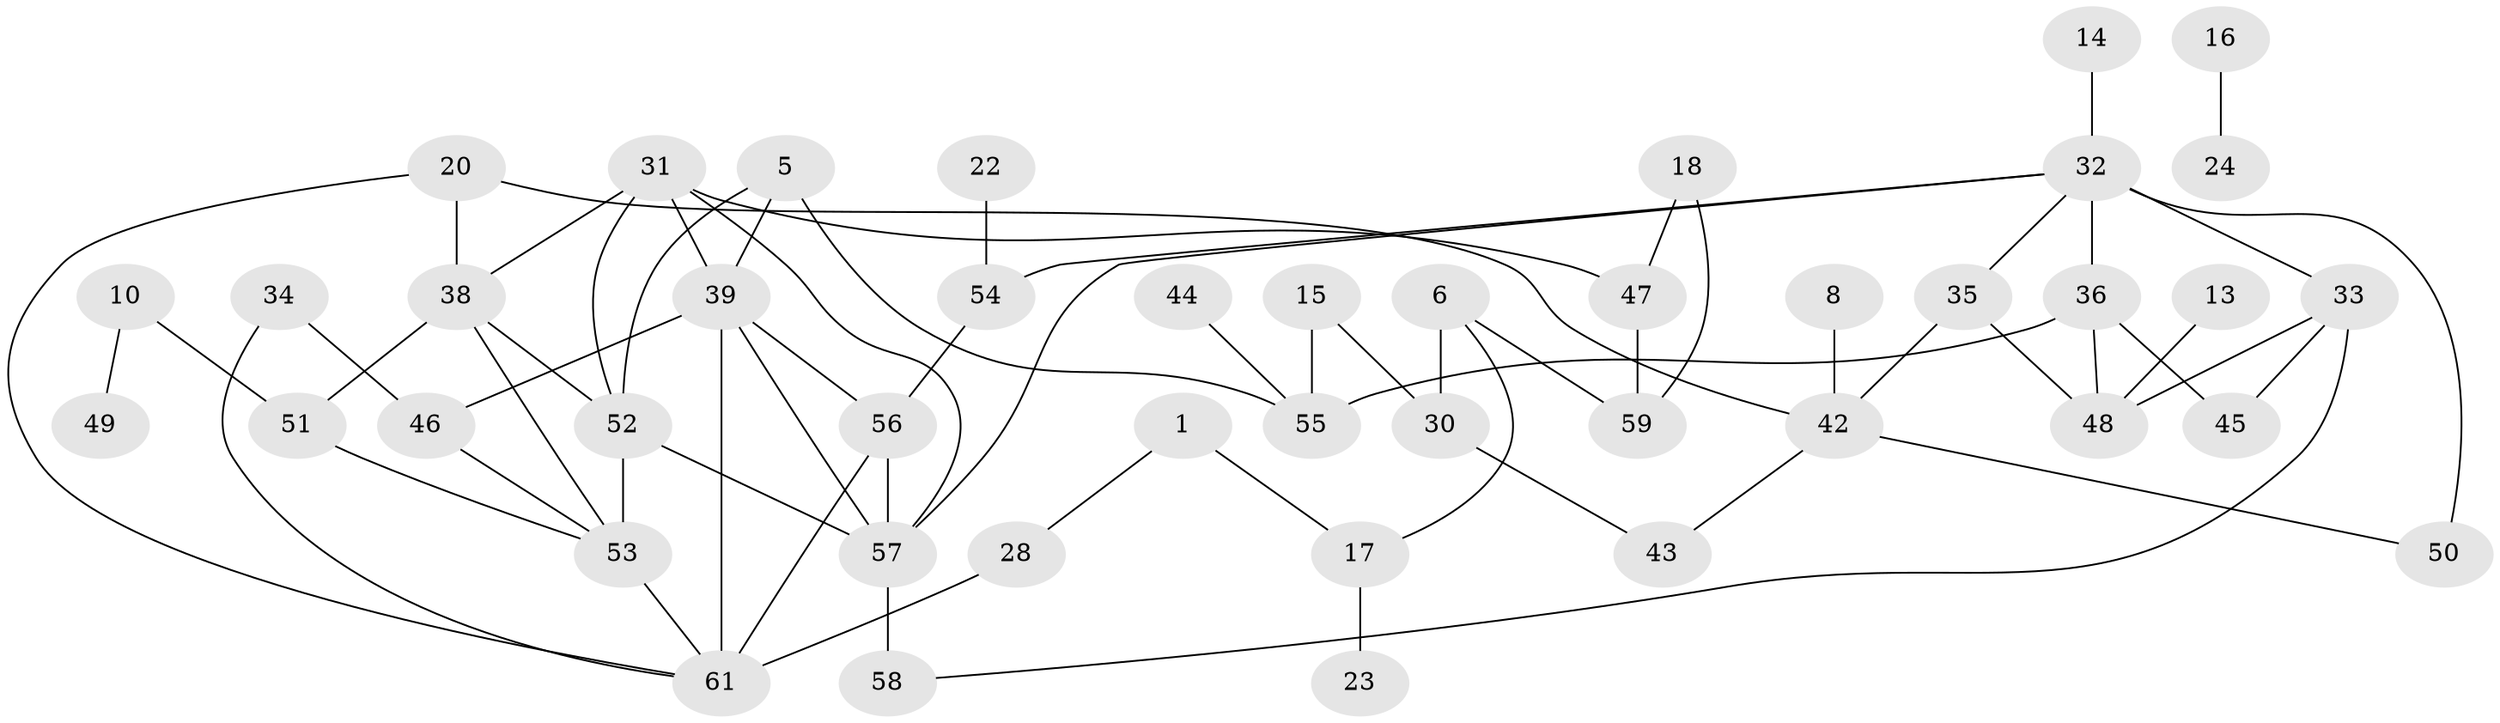 // original degree distribution, {4: 0.13114754098360656, 3: 0.21311475409836064, 2: 0.29508196721311475, 5: 0.05737704918032787, 1: 0.1557377049180328, 0: 0.13114754098360656, 6: 0.01639344262295082}
// Generated by graph-tools (version 1.1) at 2025/00/03/09/25 03:00:48]
// undirected, 44 vertices, 66 edges
graph export_dot {
graph [start="1"]
  node [color=gray90,style=filled];
  1;
  5;
  6;
  8;
  10;
  13;
  14;
  15;
  16;
  17;
  18;
  20;
  22;
  23;
  24;
  28;
  30;
  31;
  32;
  33;
  34;
  35;
  36;
  38;
  39;
  42;
  43;
  44;
  45;
  46;
  47;
  48;
  49;
  50;
  51;
  52;
  53;
  54;
  55;
  56;
  57;
  58;
  59;
  61;
  1 -- 17 [weight=1.0];
  1 -- 28 [weight=1.0];
  5 -- 39 [weight=1.0];
  5 -- 52 [weight=1.0];
  5 -- 55 [weight=1.0];
  6 -- 17 [weight=1.0];
  6 -- 30 [weight=1.0];
  6 -- 59 [weight=1.0];
  8 -- 42 [weight=1.0];
  10 -- 49 [weight=1.0];
  10 -- 51 [weight=1.0];
  13 -- 48 [weight=1.0];
  14 -- 32 [weight=1.0];
  15 -- 30 [weight=1.0];
  15 -- 55 [weight=2.0];
  16 -- 24 [weight=1.0];
  17 -- 23 [weight=1.0];
  18 -- 47 [weight=1.0];
  18 -- 59 [weight=1.0];
  20 -- 38 [weight=1.0];
  20 -- 42 [weight=1.0];
  20 -- 61 [weight=1.0];
  22 -- 54 [weight=1.0];
  28 -- 61 [weight=2.0];
  30 -- 43 [weight=1.0];
  31 -- 38 [weight=1.0];
  31 -- 39 [weight=1.0];
  31 -- 47 [weight=1.0];
  31 -- 52 [weight=1.0];
  31 -- 57 [weight=1.0];
  32 -- 33 [weight=1.0];
  32 -- 35 [weight=1.0];
  32 -- 36 [weight=3.0];
  32 -- 50 [weight=1.0];
  32 -- 54 [weight=1.0];
  32 -- 57 [weight=1.0];
  33 -- 45 [weight=1.0];
  33 -- 48 [weight=1.0];
  33 -- 58 [weight=1.0];
  34 -- 46 [weight=1.0];
  34 -- 61 [weight=1.0];
  35 -- 42 [weight=1.0];
  35 -- 48 [weight=1.0];
  36 -- 45 [weight=1.0];
  36 -- 48 [weight=1.0];
  36 -- 55 [weight=3.0];
  38 -- 51 [weight=1.0];
  38 -- 52 [weight=1.0];
  38 -- 53 [weight=1.0];
  39 -- 46 [weight=1.0];
  39 -- 56 [weight=1.0];
  39 -- 57 [weight=1.0];
  39 -- 61 [weight=2.0];
  42 -- 43 [weight=1.0];
  42 -- 50 [weight=1.0];
  44 -- 55 [weight=2.0];
  46 -- 53 [weight=1.0];
  47 -- 59 [weight=1.0];
  51 -- 53 [weight=1.0];
  52 -- 53 [weight=3.0];
  52 -- 57 [weight=2.0];
  53 -- 61 [weight=1.0];
  54 -- 56 [weight=1.0];
  56 -- 57 [weight=1.0];
  56 -- 61 [weight=1.0];
  57 -- 58 [weight=2.0];
}
